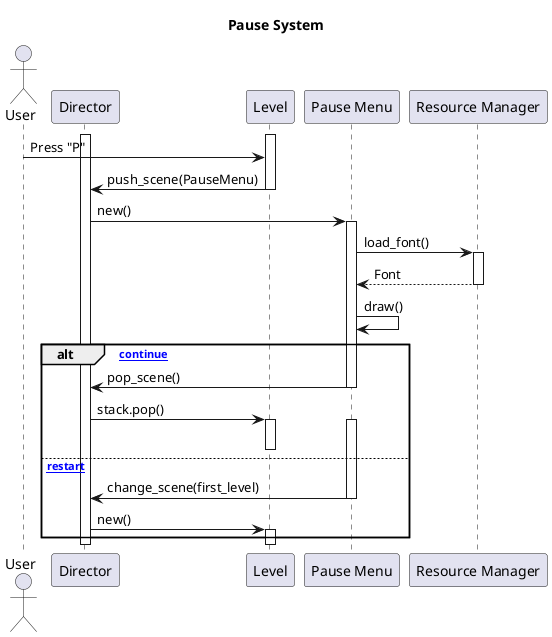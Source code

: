 @startuml Pause System Sequence Diagram

title Pause System 

actor User
participant Director 
participant Level 
participant PauseMenu as "Pause Menu"
participant ResourceManager as "Resource Manager"

activate Director
activate Level
User -> Level : Press "P"
Level -> Director : push_scene(PauseMenu)
deactivate Level
Director -> PauseMenu : new()
activate PauseMenu
PauseMenu -> ResourceManager : load_font()
activate ResourceManager
PauseMenu <-- ResourceManager : Font
deactivate ResourceManager
PauseMenu -> PauseMenu : draw()

alt [Press continue]
    PauseMenu -> Director : pop_scene()
    deactivate PauseMenu
    Director -> Level : stack.pop()
    activate Level
    deactivate Level
    
else [Press restart]
    activate PauseMenu
    PauseMenu -> Director : change_scene(first_level)
    deactivate PauseMenu
    Director -> Level : new()
    activate Level
end

deactivate Level
deactivate Director
